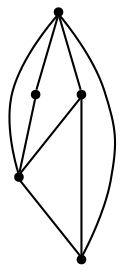 graph {
  node [shape=point,comment="{\"directed\":false,\"doi\":\"10.1007/978-3-540-70904-6_36\",\"figure\":\"1\"}"]

  v0 [pos="1253.4831577034884,442.46251424153655"]
  v1 [pos="882.4140988372092,453.0251566569011"]
  v2 [pos="858.0971111918604,420.02497355143237"]
  v3 [pos="498.0301598837209,286.0250854492188"]
  v4 [pos="483.96504360465116,246.33748372395843"]

  v0 -- v1 [id="-6",pos="1253.4831577034884,442.46251424153655 1236.2174236918604,447.67084757486987 1236.2174236918604,447.67084757486987 1236.2174236918604,447.67084757486987 1229.1828306686045,449.6834818522136 1229.1828306686045,449.6834818522136 1229.1828306686045,449.6834818522136 1222.1440406976744,451.52496337890636 1222.1440406976744,451.52496337890636 1222.1440406976744,451.52496337890636 1215.109320494186,453.5335286458334 1215.109320494186,453.5335286458334 1215.109320494186,453.5335286458334 1208.241460755814,455.20843505859386 1208.241460755814,455.20843505859386 1208.241460755814,455.20843505859386 1201.5360101744186,457.05423990885424 1201.5360101744186,457.05423990885424 1201.5360101744186,457.05423990885424 1195.172292877907,458.55850219726574 1195.172292877907,458.55850219726574 1195.172292877907,458.55850219726574 1188.8045058139535,460.06683349609386 1188.8045058139535,460.06683349609386 1188.8045058139535,460.06683349609386 1182.6075218023257,461.4083353678386 1182.6075218023257,461.4083353678386 1182.6075218023257,461.4083353678386 1176.5771438953489,462.5791931152345 1176.5771438953489,462.5791931152345 1176.5771438953489,462.5791931152345 1170.7136264534884,463.754374186198 1170.7136264534884,463.754374186198 1170.7136264534884,463.754374186198 1165.016715116279,464.7584025065105 1165.016715116279,464.7584025065105 1165.016715116279,464.7584025065105 1159.3198037790698,465.59585571289074 1159.3198037790698,465.59585571289074 1159.3198037790698,465.59585571289074 1153.6228924418604,466.4333089192709 1153.6228924418604,466.4333089192709 1153.6228924418604,466.4333089192709 1147.759375,467.10418701171886 1147.759375,467.10418701171886 1147.759375,467.10418701171886 1142.0624636627906,467.7709960937501 1142.0624636627906,467.7709960937501 1142.0624636627906,467.7709960937501 1136.1988190406976,468.2750447591147 1136.1988190406976,468.2750447591147 1136.1988190406976,468.2750447591147 1130.1685683139535,468.7793477376303 1130.1685683139535,468.7793477376303 1130.1685683139535,468.7793477376303 1124.9759265988373,469.11249796549487 1124.9759265988373,469.11249796549487 1124.9759265988373,469.11249796549487 1119.6124818313954,469.4459025065105 1119.6124818313954,469.4459025065105 1119.6124818313954,469.4459025065105 1114.2531068313954,469.7833760579428 1114.2531068313954,469.7833760579428 1114.2531068313954,469.7833760579428 1108.7229287790697,469.9502054850261 1108.7229287790697,469.9502054850261 1108.7229287790697,469.9502054850261 1103.0260174418604,470.1167805989584 1103.0260174418604,470.1167805989584 1103.0260174418604,470.1167805989584 1097.3333030523256,470.28335571289074 1097.3333030523256,470.28335571289074 1097.3333030523256,470.28335571289074 1091.2988553779069,470.45425415039074 1091.2988553779069,470.45425415039074 1091.2988553779069,470.45425415039074 1085.101871366279,470.45425415039074 1085.101871366279,470.45425415039074 1085.101871366279,470.45425415039074 1078.733957122093,470.620829264323 1078.733957122093,470.620829264323 1078.733957122093,470.620829264323 1072.370367005814,470.45425415039074 1072.370367005814,470.45425415039074 1072.370367005814,470.45425415039074 1065.669113372093,470.45425415039074 1065.669113372093,470.45425415039074 1065.669113372093,470.45425415039074 1058.967859738372,470.28335571289074 1058.967859738372,470.28335571289074 1058.967859738372,470.28335571289074 1051.9289425872093,470.1167805989584 1051.9289425872093,470.1167805989584 1051.9289425872093,470.1167805989584 1044.8943495639535,469.9502054850261 1044.8943495639535,469.9502054850261 1044.8943495639535,469.9502054850261 1037.8555595930231,469.7833760579428 1037.8555595930231,469.7833760579428 1037.8555595930231,469.7833760579428 1030.4833030523255,469.4459025065105 1030.4833030523255,469.4459025065105 1030.4833030523255,469.4459025065105 1023.2819767441861,469.11249796549487 1023.2819767441861,469.11249796549487 1023.2819767441861,469.11249796549487 1015.7431140988372,468.6084493001303 1015.7431140988372,468.6084493001303 1015.7431140988372,468.6084493001303 1008.3708575581395,468.2750447591147 1008.3708575581395,468.2750447591147 1008.3708575581395,468.2750447591147 1000.9987281976744,467.7709960937501 1000.9987281976744,467.7709960937501 1000.9987281976744,467.7709960937501 993.459738372093,467.2710164388022 993.459738372093,467.2710164388022 993.459738372093,467.2710164388022 986.0876090116279,466.60013834635424 986.0876090116279,466.60013834635424 986.0876090116279,466.60013834635424 978.548746366279,466.0958353678386 978.548746366279,466.0958353678386 978.548746366279,466.0958353678386 971.1764898255814,465.4292805989584 971.1764898255814,465.4292805989584 971.1764898255814,465.4292805989584 963.8084302325582,464.7584025065105 963.8084302325582,464.7584025065105 963.8084302325582,464.7584025065105 956.6029069767442,463.9209493001303 956.6029069767442,463.9209493001303 956.6029069767442,463.9209493001303 949.3973837209302,463.25007120768237 949.3973837209302,463.25007120768237 949.3973837209302,463.25007120768237 942.3627906976744,462.4126180013022 942.3627906976744,462.4126180013022 942.3627906976744,462.4126180013022 935.3240007267442,461.575164794922 935.3240007267442,461.575164794922 935.3240007267442,461.575164794922 928.4560138081396,460.73771158854174 928.4560138081396,460.73771158854174 928.4560138081396,460.73771158854174 921.7547601744186,459.9000040690105 921.7547601744186,459.9000040690105 921.7547601744186,459.9000040690105 914.8869004360465,458.895975748698 914.8869004360465,458.895975748698 914.8869004360465,458.895975748698 908.3522529069768,458.0585225423178 908.3522529069768,458.0585225423178 908.3522529069768,458.0585225423178 901.8177325581395,457.05423990885424 901.8177325581395,457.05423990885424 901.8177325581395,457.05423990885424 895.2832122093023,456.04588826497405 895.2832122093023,456.04588826497405 895.2832122093023,456.04588826497405 882.4140988372092,453.0251566569011 882.4140988372092,453.0251566569011 882.4140988372092,453.0251566569011"]
  v4 -- v1 [id="-8",pos="483.96504360465116,246.33748372395843 882.4140988372092,453.0251566569011 882.4140988372092,453.0251566569011 882.4140988372092,453.0251566569011"]
  v4 -- v3 [id="-10",pos="483.96504360465116,246.33748372395843 498.0301598837209,286.0250854492188 498.0301598837209,286.0250854492188 498.0301598837209,286.0250854492188"]
  v4 -- v0 [id="-11",pos="483.96504360465116,246.33748372395843 1253.4831577034884,442.46251424153655 1253.4831577034884,442.46251424153655 1253.4831577034884,442.46251424153655"]
  v4 -- v2 [id="-16",pos="483.96504360465116,246.33748372395843 499.9012990552325,256.05021158854174 499.9012990552325,256.05021158854174 499.9012990552325,256.05021158854174 508.61543422965116,262.07921346028655 508.61543422965116,262.07921346028655 508.61543422965116,262.07921346028655 517.3253724563954,267.94164021809905 517.3253724563954,267.94164021809905 517.3253724563954,267.94164021809905 525.8686409883721,273.80432128906256 525.8686409883721,273.80432128906256 525.8686409883721,273.80432128906256 534.416042877907,279.66674804687506 534.416042877907,279.66674804687506 534.416042877907,279.66674804687506 542.7926417151162,285.1917012532553 542.7926417151162,285.1917012532553 542.7926417151162,285.1917012532553 550.831640625,290.55414835611987 550.831640625,290.55414835611987 550.831640625,290.55414835611987 558.7081031976744,295.7459513346355 558.7081031976744,295.7459513346355 558.7081031976744,295.7459513346355 566.2469658430233,300.7709248860678 566.2469658430233,300.7709248860678 566.2469658430233,300.7709248860678 573.619222383721,305.46249389648443 573.619222383721,305.46249389648443 573.619222383721,305.46249389648443 580.6538154069767,309.9834187825522 580.6538154069767,309.9834187825522 580.6538154069767,309.9834187825522 587.3550690406977,314.33751424153655 587.3550690406977,314.33751424153655 587.3550690406977,314.33751424153655 593.8896529796511,318.3584594726563 593.8896529796511,318.3584594726563 593.8896529796511,318.3584594726563 600.257503633721,322.2125752766928 600.257503633721,322.2125752766928 600.257503633721,322.2125752766928 606.4544876453489,325.89579264322924 606.4544876453489,325.89579264322924 606.4544876453489,325.89579264322924 612.3180686773255,329.5833333333334 612.3180686773255,329.5833333333334 612.3180686773255,329.5833333333334 618.1816497093023,332.9334004720053 618.1816497093023,332.9334004720053 618.1816497093023,332.9334004720053 623.8785610465117,336.1166381835938 623.8785610465117,336.1166381835938 623.8785610465117,336.1166381835938 629.4087390988371,339.1292317708334 629.4087390988371,339.1292317708334 629.4087390988371,339.1292317708334 634.9347837936047,342.1458943684897 634.9347837936047,342.1458943684897 634.9347837936047,342.1458943684897 640.4649618459302,345.15848795572924 640.4649618459302,345.15848795572924 640.4649618459302,345.15848795572924 645.824273255814,348.0083211263022 645.824273255814,348.0083211263022 645.824273255814,348.0083211263022 651.3545148982558,350.6875101725261 651.3545148982558,350.6875101725261 651.3545148982558,350.6875101725261 656.8846929505814,353.3666992187501 656.8846929505814,353.3666992187501 656.8846929505814,353.3666992187501 662.244004360465,356.04588826497405 662.244004360465,356.04588826497405 662.244004360465,356.04588826497405 667.7741824127907,358.7291463216147 667.7741824127907,358.7291463216147 667.7741824127907,358.7291463216147 673.4669603924418,361.24176025390636 673.4669603924418,361.24176025390636 673.4669603924418,361.24176025390636 679.1638081395349,363.754374186198 679.1638081395349,363.754374186198 679.1638081395349,363.754374186198 684.8607194767442,366.2667338053386 684.8607194767442,366.2667338053386 684.8607194767442,366.2667338053386 690.724300508721,368.7793477376303 690.724300508721,368.7793477376303 690.724300508721,368.7793477376303 696.5878815406977,371.2917073567709 696.5878815406977,371.2917073567709 696.5878815406977,371.2917073567709 702.6181958575581,373.63749186197924 702.6181958575581,373.63749186197924 702.6181958575581,373.63749186197924 708.6526435319768,376.1501057942709 708.6526435319768,376.1501057942709 708.6526435319768,376.1501057942709 714.8496275436047,378.4918212890626 714.8496275436047,378.4918212890626 714.8496275436047,378.4918212890626 721.0466115552325,380.8376057942709 721.0466115552325,380.8376057942709 721.0466115552325,380.8376057942709 727.4144622093023,383.18339029947924 727.4144622093023,383.18339029947924 727.4144622093023,383.18339029947924 733.9489825581395,385.5291748046876 733.9489825581395,385.5291748046876 733.9489825581395,385.5291748046876 740.3168968023256,387.704315185547 740.3168968023256,387.704315185547 740.3168968023256,387.704315185547 747.0181504360465,390.0500996907553 747.0181504360465,390.0500996907553 747.0181504360465,390.0500996907553 753.5484738372093,392.22930908203136 753.5484738372093,392.22930908203136 753.5484738372093,392.22930908203136 760.2497274709302,394.23762003580737 760.2497274709302,394.23762003580737 760.2497274709302,394.23762003580737 766.9509811046512,396.4168294270834 766.9509811046512,396.4168294270834 766.9509811046512,396.4168294270834 773.6564316860465,398.4251403808595 773.6564316860465,398.4251403808595 773.6564316860465,398.4251403808595 780.3576853197675,400.4375203450522 780.3576853197675,400.4375203450522 780.3576853197675,400.4375203450522 787.0589389534883,402.2792561848959 787.0589389534883,402.2792561848959 787.0589389534883,402.2792561848959 793.7601925872093,404.1209920247397 793.7601925872093,404.1209920247397 793.7601925872093,404.1209920247397 800.4614462209303,405.96247355143237 800.4614462209303,405.96247355143237 800.4614462209303,405.96247355143237 806.991769622093,407.63763427734386 806.991769622093,407.63763427734386 806.991769622093,407.63763427734386 813.6972202034883,409.31254069010424 813.6972202034883,409.31254069010424 813.6972202034883,409.31254069010424 820.2275436046511,410.98770141601574 820.2275436046511,410.98770141601574 820.2275436046511,410.98770141601574 826.7620639534883,412.49603271484386 826.7620639534883,412.49603271484386 826.7620639534883,412.49603271484386 833.1299781976744,414.004364013672 833.1299781976744,414.004364013672 833.1299781976744,414.004364013672 839.493695494186,415.34586588541674 839.493695494186,415.34586588541674 839.493695494186,415.34586588541674 845.8614825581395,416.68329874674487 845.8614825581395,416.68329874674487 845.8614825581395,416.68329874674487 858.0971111918604,420.02497355143237 858.0971111918604,420.02497355143237 858.0971111918604,420.02497355143237"]
  v2 -- v0 [id="-17",pos="858.0971111918604,420.02497355143237 1253.4831577034884,442.46251424153655 1253.4831577034884,442.46251424153655 1253.4831577034884,442.46251424153655"]
  v1 -- v2 [id="-22",pos="882.4140988372092,453.0251566569011 858.0971111918604,420.02497355143237 858.0971111918604,420.02497355143237 858.0971111918604,420.02497355143237"]
  v3 -- v1 [id="-24",pos="498.0301598837209,286.0250854492188 508.61543422965116,292.2293090820313 508.61543422965116,292.2293090820313 508.61543422965116,292.2293090820313 517.3253724563954,298.0917358398438 517.3253724563954,298.0917358398438 517.3253724563954,298.0917358398438 525.8686409883721,303.9541625976563 525.8686409883721,303.9541625976563 525.8686409883721,303.9541625976563 534.416042877907,309.81684366861987 534.416042877907,309.81684366861987 534.416042877907,309.81684366861987 542.7926417151162,315.34586588541674 542.7926417151162,315.34586588541674 542.7926417151162,315.34586588541674 550.831640625,320.7042439778647 550.831640625,320.7042439778647 550.831640625,320.7042439778647 558.7081031976744,325.89579264322924 558.7081031976744,325.89579264322924 558.7081031976744,325.89579264322924 566.2469658430233,330.92102050781256 566.2469658430233,330.92102050781256 566.2469658430233,330.92102050781256 573.619222383721,335.61258951822924 573.619222383721,335.61258951822924 573.619222383721,335.61258951822924 580.6538154069767,340.133514404297 580.6538154069767,340.133514404297 580.6538154069767,340.133514404297 587.3550690406977,344.491678873698 587.3550690406977,344.491678873698 587.3550690406977,344.491678873698 593.8896529796511,348.5083007812501 593.8896529796511,348.5083007812501 593.8896529796511,348.5083007812501 600.257503633721,352.3626708984376 600.257503633721,352.3626708984376 600.257503633721,352.3626708984376 606.4544876453489,356.04588826497405 606.4544876453489,356.04588826497405 606.4544876453489,356.04588826497405 612.3180686773255,359.73342895507824 612.3180686773255,359.73342895507824 612.3180686773255,359.73342895507824 618.1816497093023,363.0834960937501 618.1816497093023,363.0834960937501 618.1816497093023,363.0834960937501 623.8785610465117,366.2667338053386 623.8785610465117,366.2667338053386 623.8785610465117,366.2667338053386 629.4087390988371,369.27932739257824 629.4087390988371,369.27932739257824 629.4087390988371,369.27932739257824 634.9347837936047,372.2959899902345 634.9347837936047,372.2959899902345 634.9347837936047,372.2959899902345 640.4649618459302,375.31265258789074 640.4649618459302,375.31265258789074 640.4649618459302,375.31265258789074 645.824273255814,378.158416748047 645.824273255814,378.158416748047 645.824273255814,378.158416748047 651.3545148982558,380.8376057942709 651.3545148982558,380.8376057942709 651.3545148982558,380.8376057942709 656.8846929505814,383.51679484049487 656.8846929505814,383.51679484049487 656.8846929505814,383.51679484049487 662.244004360465,386.2000528971355 662.244004360465,386.2000528971355 662.244004360465,386.2000528971355 667.7741824127907,388.8792419433595 667.7741824127907,388.8792419433595 667.7741824127907,388.8792419433595 673.4669603924418,391.3918558756511 673.4669603924418,391.3918558756511 673.4669603924418,391.3918558756511 679.1638081395349,393.90421549479174 679.1638081395349,393.90421549479174 679.1638081395349,393.90421549479174 684.8607194767442,396.4168294270834 684.8607194767442,396.4168294270834 684.8607194767442,396.4168294270834 690.724300508721,398.92918904622405 690.724300508721,398.92918904622405 690.724300508721,398.92918904622405 696.5878815406977,401.44180297851574 696.5878815406977,401.44180297851574 696.5878815406977,401.44180297851574 702.6181958575581,403.78758748372405 702.6181958575581,403.78758748372405 702.6181958575581,403.78758748372405 708.6526435319768,406.30020141601574 708.6526435319768,406.30020141601574 708.6526435319768,406.30020141601574 714.8496275436047,408.64598592122405 714.8496275436047,408.64598592122405 714.8496275436047,408.64598592122405 721.0466115552325,410.98770141601574 721.0466115552325,410.98770141601574 721.0466115552325,410.98770141601574 727.4144622093023,413.33348592122405 727.4144622093023,413.33348592122405 727.4144622093023,413.33348592122405 733.9489825581395,415.67927042643237 733.9489825581395,415.67927042643237 733.9489825581395,415.67927042643237 740.3168968023256,417.8584798177084 740.3168968023256,417.8584798177084 740.3168968023256,417.8584798177084 747.0181504360465,420.2001953125001 747.0181504360465,420.2001953125001 747.0181504360465,420.2001953125001 753.5484738372093,422.3791503906251 753.5484738372093,422.3791503906251 753.5484738372093,422.3791503906251 760.2497274709302,424.3874613444011 760.2497274709302,424.3874613444011 760.2497274709302,424.3874613444011 766.9509811046512,426.5666707356772 766.9509811046512,426.5666707356772 766.9509811046512,426.5666707356772 773.6564316860465,428.57498168945324 773.6564316860465,428.57498168945324 773.6564316860465,428.57498168945324 780.3576853197675,430.587615966797 780.3576853197675,430.587615966797 780.3576853197675,430.587615966797 787.0589389534883,432.42935180664074 787.0589389534883,432.42935180664074 787.0589389534883,432.42935180664074 793.7601925872093,434.2708333333334 793.7601925872093,434.2708333333334 793.7601925872093,434.2708333333334 800.4614462209303,436.1125691731772 800.4614462209303,436.1125691731772 800.4614462209303,436.1125691731772 806.991769622093,437.7874755859376 806.991769622093,437.7874755859376 806.991769622093,437.7874755859376 813.6972202034883,439.46263631184905 813.6972202034883,439.46263631184905 813.6972202034883,439.46263631184905 820.2275436046511,441.1375427246095 820.2275436046511,441.1375427246095 820.2275436046511,441.1375427246095 826.7620639534883,442.6458740234376 826.7620639534883,442.6458740234376 826.7620639534883,442.6458740234376 833.1299781976744,444.15420532226574 833.1299781976744,444.15420532226574 833.1299781976744,444.15420532226574 839.493695494186,445.49596150716155 839.493695494186,445.49596150716155 839.493695494186,445.49596150716155 845.8614825581395,446.8333943684897 845.8614825581395,446.8333943684897 845.8614825581395,446.8333943684897 852.0626635174418,448.1751505533855 852.0626635174418,448.1751505533855 852.0626635174418,448.1751505533855 858.2596475290698,449.5166524251303 858.2596475290698,449.5166524251303 858.2596475290698,449.5166524251303 864.4566315406977,450.6875101725261 864.4566315406977,450.6875101725261 864.4566315406977,450.6875101725261 870.6578125,451.858367919922 870.6578125,451.858367919922 870.6578125,451.858367919922 882.4140988372092,453.0251566569011 882.4140988372092,453.0251566569011 882.4140988372092,453.0251566569011"]
}